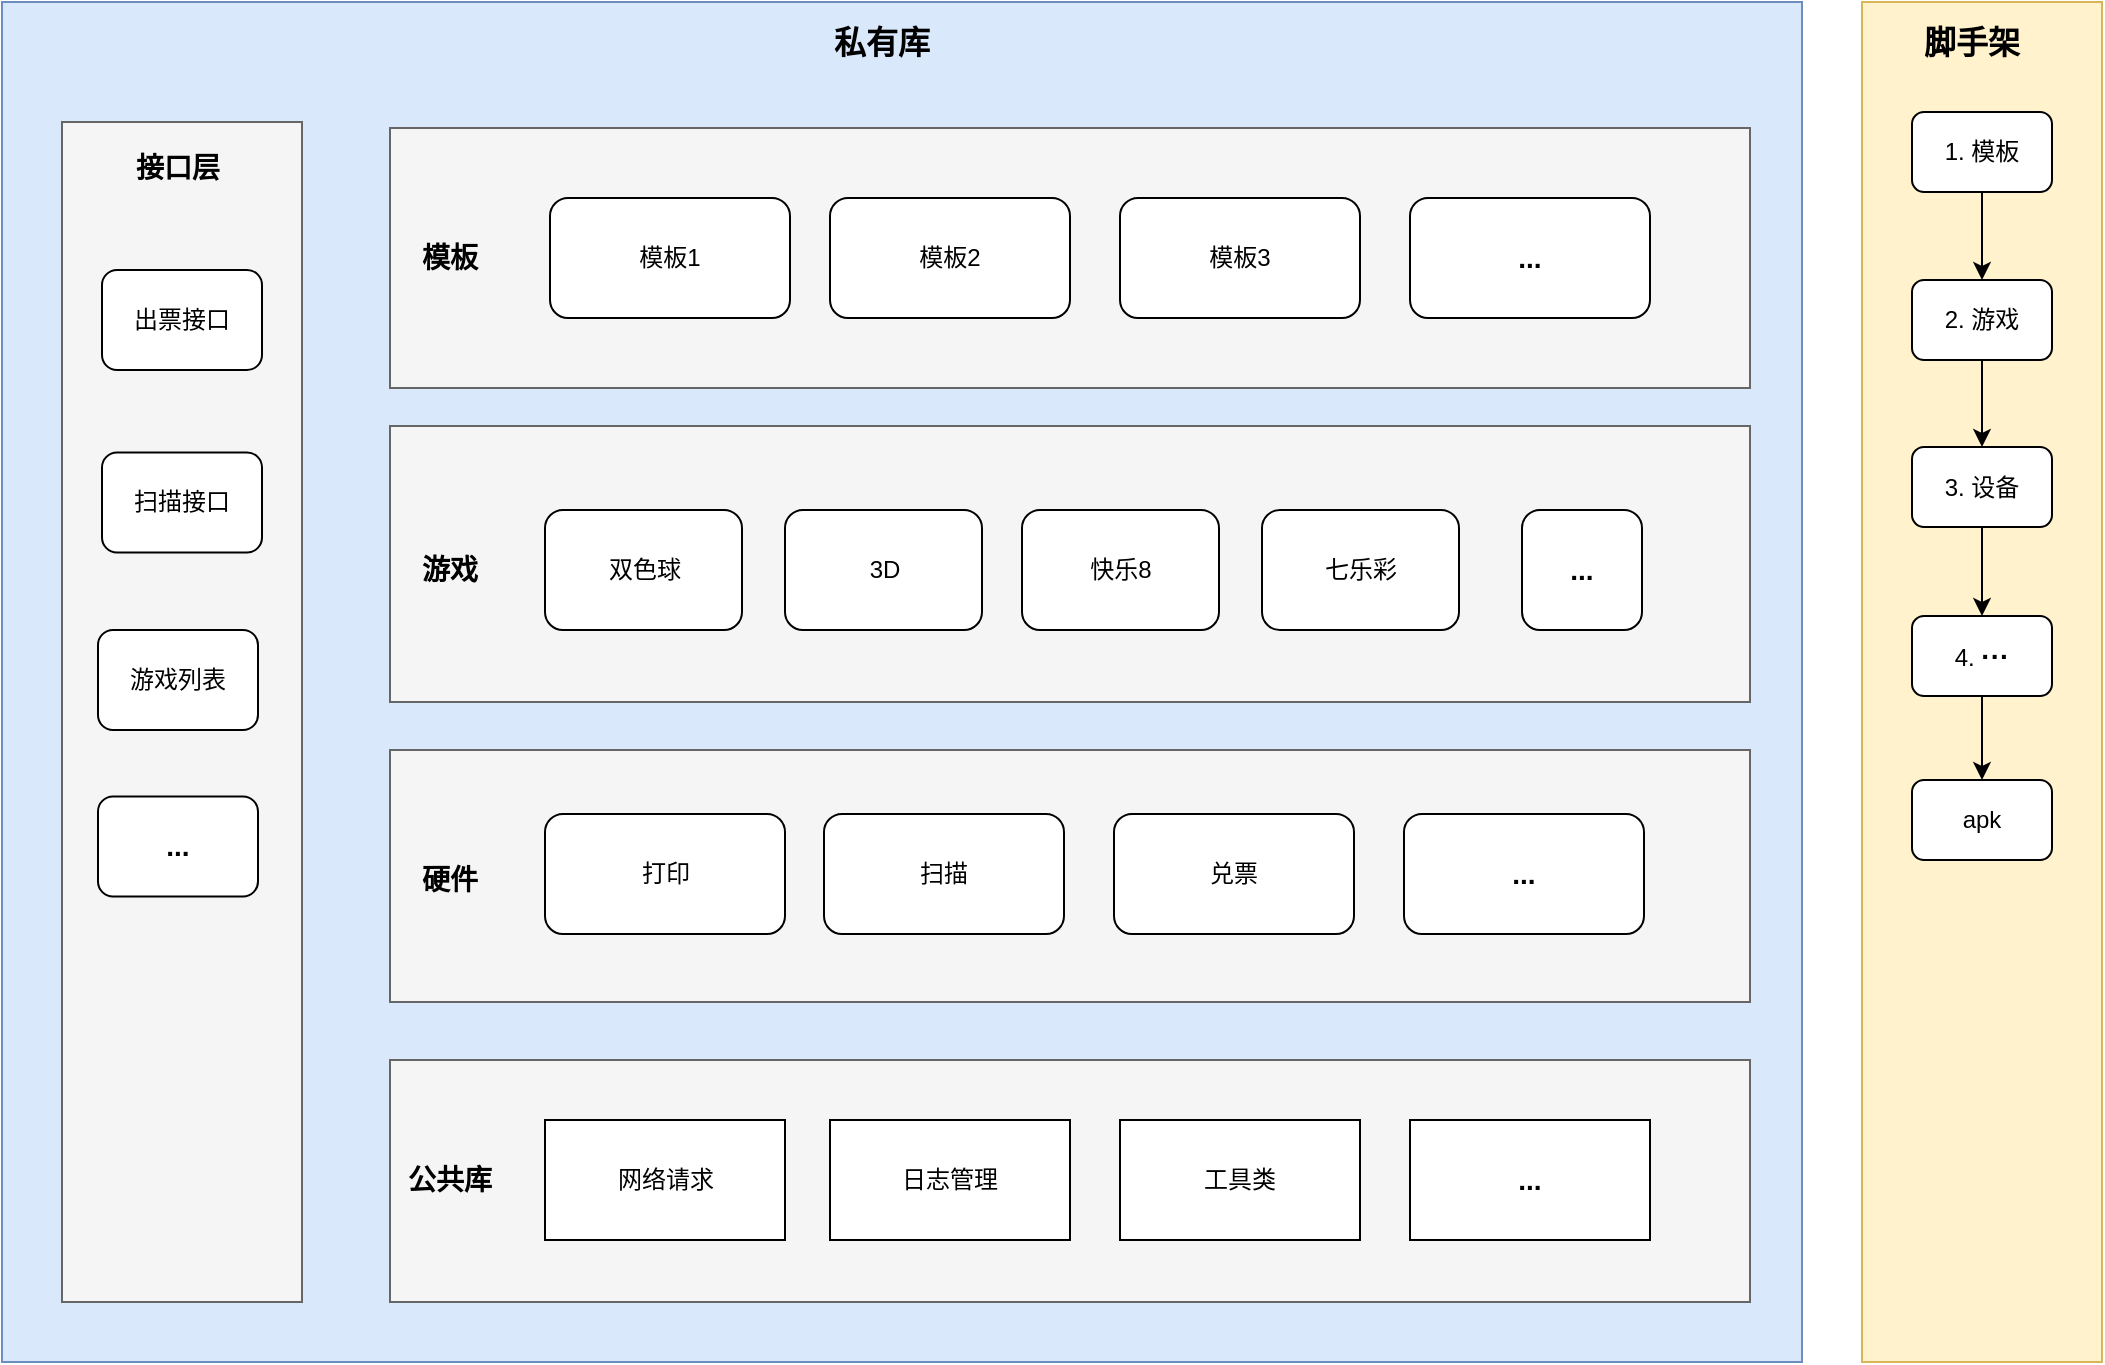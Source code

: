 <mxfile version="20.6.2" type="github" pages="2">
  <diagram id="0ysHFTCivcRCxHC7qrkj" name="Page-1">
    <mxGraphModel dx="946" dy="95" grid="1" gridSize="10" guides="1" tooltips="1" connect="1" arrows="1" fold="1" page="0" pageScale="1" pageWidth="850" pageHeight="1100" math="0" shadow="0">
      <root>
        <mxCell id="0" />
        <mxCell id="1" parent="0" />
        <mxCell id="yrjzM_FVNmFPox8S20JC-28" value="" style="rounded=0;whiteSpace=wrap;html=1;fillColor=#fff2cc;strokeColor=#d6b656;" parent="1" vertex="1">
          <mxGeometry x="990" y="580" width="120" height="680" as="geometry" />
        </mxCell>
        <mxCell id="yrjzM_FVNmFPox8S20JC-29" value="脚手架" style="text;html=1;strokeColor=none;fillColor=none;align=center;verticalAlign=middle;whiteSpace=wrap;rounded=0;fontSize=16;fontStyle=1" parent="1" vertex="1">
          <mxGeometry x="1015" y="585" width="60" height="30" as="geometry" />
        </mxCell>
        <mxCell id="yrjzM_FVNmFPox8S20JC-32" style="edgeStyle=orthogonalEdgeStyle;rounded=0;orthogonalLoop=1;jettySize=auto;html=1;entryX=0.5;entryY=0;entryDx=0;entryDy=0;fontSize=20;" parent="1" source="yrjzM_FVNmFPox8S20JC-33" target="yrjzM_FVNmFPox8S20JC-35" edge="1">
          <mxGeometry relative="1" as="geometry" />
        </mxCell>
        <mxCell id="yrjzM_FVNmFPox8S20JC-33" value="1. 模板" style="rounded=1;whiteSpace=wrap;html=1;glass=0;" parent="1" vertex="1">
          <mxGeometry x="1015" y="635" width="70" height="40" as="geometry" />
        </mxCell>
        <mxCell id="yrjzM_FVNmFPox8S20JC-34" style="edgeStyle=orthogonalEdgeStyle;rounded=0;orthogonalLoop=1;jettySize=auto;html=1;fontSize=20;" parent="1" source="yrjzM_FVNmFPox8S20JC-35" target="yrjzM_FVNmFPox8S20JC-37" edge="1">
          <mxGeometry relative="1" as="geometry" />
        </mxCell>
        <mxCell id="yrjzM_FVNmFPox8S20JC-35" value="2. 游戏" style="rounded=1;whiteSpace=wrap;html=1;" parent="1" vertex="1">
          <mxGeometry x="1015" y="719" width="70" height="40" as="geometry" />
        </mxCell>
        <mxCell id="yrjzM_FVNmFPox8S20JC-36" style="edgeStyle=orthogonalEdgeStyle;rounded=0;orthogonalLoop=1;jettySize=auto;html=1;fontSize=20;" parent="1" source="yrjzM_FVNmFPox8S20JC-37" target="yrjzM_FVNmFPox8S20JC-38" edge="1">
          <mxGeometry relative="1" as="geometry" />
        </mxCell>
        <mxCell id="yrjzM_FVNmFPox8S20JC-37" value="3. 设备" style="rounded=1;whiteSpace=wrap;html=1;" parent="1" vertex="1">
          <mxGeometry x="1015" y="802.5" width="70" height="40" as="geometry" />
        </mxCell>
        <mxCell id="WCe8mi5zK6hJf7eiG7r5-48" style="edgeStyle=orthogonalEdgeStyle;rounded=0;orthogonalLoop=1;jettySize=auto;html=1;fontSize=14;" edge="1" parent="1" source="yrjzM_FVNmFPox8S20JC-38" target="WCe8mi5zK6hJf7eiG7r5-47">
          <mxGeometry relative="1" as="geometry" />
        </mxCell>
        <mxCell id="yrjzM_FVNmFPox8S20JC-38" value="4. &lt;b&gt;&lt;font style=&quot;font-size: 14px;&quot;&gt;···&lt;/font&gt;&lt;/b&gt;" style="rounded=1;whiteSpace=wrap;html=1;" parent="1" vertex="1">
          <mxGeometry x="1015" y="887" width="70" height="40" as="geometry" />
        </mxCell>
        <mxCell id="WCe8mi5zK6hJf7eiG7r5-1" value="" style="rounded=0;whiteSpace=wrap;html=1;fillColor=#dae8fc;strokeColor=#6c8ebf;" vertex="1" parent="1">
          <mxGeometry x="60" y="580" width="900" height="680" as="geometry" />
        </mxCell>
        <mxCell id="WCe8mi5zK6hJf7eiG7r5-6" value="" style="rounded=0;whiteSpace=wrap;html=1;fillColor=#f5f5f5;fontColor=#333333;strokeColor=#666666;" vertex="1" parent="1">
          <mxGeometry x="254" y="1109" width="680" height="121" as="geometry" />
        </mxCell>
        <mxCell id="WCe8mi5zK6hJf7eiG7r5-7" value="公共库" style="text;html=1;strokeColor=none;fillColor=none;align=center;verticalAlign=middle;whiteSpace=wrap;rounded=0;fontStyle=1;fontSize=14;" vertex="1" parent="1">
          <mxGeometry x="254" y="1154" width="60" height="30" as="geometry" />
        </mxCell>
        <mxCell id="WCe8mi5zK6hJf7eiG7r5-8" value="网络请求" style="rounded=0;whiteSpace=wrap;html=1;" vertex="1" parent="1">
          <mxGeometry x="331.5" y="1139" width="120" height="60" as="geometry" />
        </mxCell>
        <mxCell id="WCe8mi5zK6hJf7eiG7r5-9" value="日志管理" style="rounded=0;whiteSpace=wrap;html=1;" vertex="1" parent="1">
          <mxGeometry x="474" y="1139" width="120" height="60" as="geometry" />
        </mxCell>
        <mxCell id="WCe8mi5zK6hJf7eiG7r5-10" value="工具类" style="rounded=0;whiteSpace=wrap;html=1;" vertex="1" parent="1">
          <mxGeometry x="619" y="1139" width="120" height="60" as="geometry" />
        </mxCell>
        <mxCell id="WCe8mi5zK6hJf7eiG7r5-12" value="" style="rounded=0;whiteSpace=wrap;html=1;fillColor=#f5f5f5;fontColor=#333333;strokeColor=#666666;" vertex="1" parent="1">
          <mxGeometry x="254" y="954" width="680" height="126" as="geometry" />
        </mxCell>
        <mxCell id="WCe8mi5zK6hJf7eiG7r5-13" value="硬件" style="text;html=1;strokeColor=none;fillColor=none;align=center;verticalAlign=middle;whiteSpace=wrap;rounded=0;fontStyle=1;fontSize=14;" vertex="1" parent="1">
          <mxGeometry x="254" y="1004.25" width="60" height="30" as="geometry" />
        </mxCell>
        <mxCell id="WCe8mi5zK6hJf7eiG7r5-14" value="打印" style="rounded=1;whiteSpace=wrap;html=1;" vertex="1" parent="1">
          <mxGeometry x="331.5" y="986" width="120" height="60" as="geometry" />
        </mxCell>
        <mxCell id="WCe8mi5zK6hJf7eiG7r5-15" value="扫描" style="rounded=1;whiteSpace=wrap;html=1;" vertex="1" parent="1">
          <mxGeometry x="471" y="986" width="120" height="60" as="geometry" />
        </mxCell>
        <mxCell id="WCe8mi5zK6hJf7eiG7r5-16" value="兑票" style="rounded=1;whiteSpace=wrap;html=1;" vertex="1" parent="1">
          <mxGeometry x="616" y="986" width="120" height="60" as="geometry" />
        </mxCell>
        <mxCell id="WCe8mi5zK6hJf7eiG7r5-22" value="" style="rounded=0;whiteSpace=wrap;html=1;fillColor=#f5f5f5;strokeColor=#666666;fontColor=#333333;" vertex="1" parent="1">
          <mxGeometry x="254" y="643" width="680" height="130" as="geometry" />
        </mxCell>
        <mxCell id="WCe8mi5zK6hJf7eiG7r5-23" value="模板" style="text;html=1;strokeColor=none;fillColor=none;align=center;verticalAlign=middle;whiteSpace=wrap;rounded=0;fontStyle=1;fontSize=14;" vertex="1" parent="1">
          <mxGeometry x="254" y="693" width="60" height="30" as="geometry" />
        </mxCell>
        <mxCell id="WCe8mi5zK6hJf7eiG7r5-24" value="模板1" style="rounded=1;whiteSpace=wrap;html=1;" vertex="1" parent="1">
          <mxGeometry x="334" y="678" width="120" height="60" as="geometry" />
        </mxCell>
        <mxCell id="WCe8mi5zK6hJf7eiG7r5-25" value="模板2" style="rounded=1;whiteSpace=wrap;html=1;" vertex="1" parent="1">
          <mxGeometry x="474" y="678" width="120" height="60" as="geometry" />
        </mxCell>
        <mxCell id="WCe8mi5zK6hJf7eiG7r5-26" value="模板3" style="rounded=1;whiteSpace=wrap;html=1;" vertex="1" parent="1">
          <mxGeometry x="619" y="678" width="120" height="60" as="geometry" />
        </mxCell>
        <mxCell id="WCe8mi5zK6hJf7eiG7r5-28" value="..." style="rounded=1;whiteSpace=wrap;html=1;fontStyle=1;fontSize=14;" vertex="1" parent="1">
          <mxGeometry x="761" y="986" width="120" height="60" as="geometry" />
        </mxCell>
        <mxCell id="WCe8mi5zK6hJf7eiG7r5-29" value="..." style="rounded=0;whiteSpace=wrap;html=1;fontSize=14;fontStyle=1" vertex="1" parent="1">
          <mxGeometry x="764" y="1139" width="120" height="60" as="geometry" />
        </mxCell>
        <mxCell id="WCe8mi5zK6hJf7eiG7r5-30" value="" style="rounded=0;whiteSpace=wrap;html=1;fillColor=#f5f5f5;fontColor=#333333;strokeColor=#666666;" vertex="1" parent="1">
          <mxGeometry x="254" y="792" width="680" height="138" as="geometry" />
        </mxCell>
        <mxCell id="WCe8mi5zK6hJf7eiG7r5-41" value="..." style="rounded=1;whiteSpace=wrap;html=1;fontStyle=1;fontSize=14;" vertex="1" parent="1">
          <mxGeometry x="820" y="834" width="60" height="60" as="geometry" />
        </mxCell>
        <mxCell id="WCe8mi5zK6hJf7eiG7r5-43" value="游戏" style="text;html=1;strokeColor=none;fillColor=none;align=center;verticalAlign=middle;whiteSpace=wrap;rounded=0;fontSize=14;fontStyle=1" vertex="1" parent="1">
          <mxGeometry x="254" y="849" width="60" height="30" as="geometry" />
        </mxCell>
        <mxCell id="WCe8mi5zK6hJf7eiG7r5-44" value="私有库" style="text;html=1;strokeColor=none;fillColor=none;align=center;verticalAlign=middle;whiteSpace=wrap;rounded=0;fontStyle=1;fontSize=16;" vertex="1" parent="1">
          <mxGeometry x="470" y="585" width="60" height="30" as="geometry" />
        </mxCell>
        <mxCell id="WCe8mi5zK6hJf7eiG7r5-45" value="..." style="rounded=1;whiteSpace=wrap;html=1;fontStyle=1;fontSize=14;" vertex="1" parent="1">
          <mxGeometry x="764" y="678" width="120" height="60" as="geometry" />
        </mxCell>
        <mxCell id="WCe8mi5zK6hJf7eiG7r5-47" value="apk" style="rounded=1;whiteSpace=wrap;html=1;" vertex="1" parent="1">
          <mxGeometry x="1015" y="969" width="70" height="40" as="geometry" />
        </mxCell>
        <mxCell id="WCe8mi5zK6hJf7eiG7r5-49" value="" style="rounded=0;whiteSpace=wrap;html=1;fillColor=#f5f5f5;strokeColor=#666666;fontColor=#333333;" vertex="1" parent="1">
          <mxGeometry x="90" y="640" width="120" height="590" as="geometry" />
        </mxCell>
        <mxCell id="WCe8mi5zK6hJf7eiG7r5-50" value="接口层" style="text;html=1;strokeColor=none;fillColor=none;align=center;verticalAlign=middle;whiteSpace=wrap;rounded=0;fontSize=14;fontStyle=1" vertex="1" parent="1">
          <mxGeometry x="118" y="648" width="60" height="30" as="geometry" />
        </mxCell>
        <mxCell id="WCe8mi5zK6hJf7eiG7r5-51" value="出票接口" style="rounded=1;whiteSpace=wrap;html=1;" vertex="1" parent="1">
          <mxGeometry x="110" y="714" width="80" height="50" as="geometry" />
        </mxCell>
        <mxCell id="WCe8mi5zK6hJf7eiG7r5-52" value="扫描接口" style="rounded=1;whiteSpace=wrap;html=1;" vertex="1" parent="1">
          <mxGeometry x="110" y="805.25" width="80" height="50" as="geometry" />
        </mxCell>
        <mxCell id="WCe8mi5zK6hJf7eiG7r5-53" value="游戏列表" style="rounded=1;whiteSpace=wrap;html=1;" vertex="1" parent="1">
          <mxGeometry x="108" y="894" width="80" height="50" as="geometry" />
        </mxCell>
        <mxCell id="WCe8mi5zK6hJf7eiG7r5-54" value="..." style="rounded=1;whiteSpace=wrap;html=1;fontSize=14;fontStyle=1" vertex="1" parent="1">
          <mxGeometry x="108" y="977.25" width="80" height="50" as="geometry" />
        </mxCell>
        <mxCell id="WCe8mi5zK6hJf7eiG7r5-60" value="双色球" style="rounded=1;whiteSpace=wrap;html=1;" vertex="1" parent="1">
          <mxGeometry x="331.5" y="834" width="98.5" height="60" as="geometry" />
        </mxCell>
        <mxCell id="WCe8mi5zK6hJf7eiG7r5-62" value="3D" style="rounded=1;whiteSpace=wrap;html=1;" vertex="1" parent="1">
          <mxGeometry x="451.5" y="834" width="98.5" height="60" as="geometry" />
        </mxCell>
        <mxCell id="WCe8mi5zK6hJf7eiG7r5-63" value="快乐8" style="rounded=1;whiteSpace=wrap;html=1;" vertex="1" parent="1">
          <mxGeometry x="570" y="834" width="98.5" height="60" as="geometry" />
        </mxCell>
        <mxCell id="WCe8mi5zK6hJf7eiG7r5-64" value="七乐彩" style="rounded=1;whiteSpace=wrap;html=1;" vertex="1" parent="1">
          <mxGeometry x="690" y="834" width="98.5" height="60" as="geometry" />
        </mxCell>
      </root>
    </mxGraphModel>
  </diagram>
  <diagram id="xAC7MdtOn1EHKyo5H8ac" name="第 2 页">
    <mxGraphModel dx="946" dy="495" grid="0" gridSize="10" guides="1" tooltips="1" connect="1" arrows="1" fold="1" page="1" pageScale="1" pageWidth="850" pageHeight="1100" math="0" shadow="0">
      <root>
        <mxCell id="0" />
        <mxCell id="1" parent="0" />
        <mxCell id="b_ls-SB_l7uJ3m5emNh7-3" style="edgeStyle=orthogonalEdgeStyle;rounded=0;orthogonalLoop=1;jettySize=auto;html=1;entryX=0.5;entryY=0;entryDx=0;entryDy=0;fontSize=14;" edge="1" parent="1" target="b_ls-SB_l7uJ3m5emNh7-2">
          <mxGeometry relative="1" as="geometry">
            <mxPoint x="195" y="100" as="sourcePoint" />
          </mxGeometry>
        </mxCell>
        <mxCell id="b_ls-SB_l7uJ3m5emNh7-6" value="否" style="edgeStyle=orthogonalEdgeStyle;rounded=0;orthogonalLoop=1;jettySize=auto;html=1;entryX=0;entryY=0.5;entryDx=0;entryDy=0;fontSize=16;spacingTop=2;spacing=13;" edge="1" parent="1" source="b_ls-SB_l7uJ3m5emNh7-2" target="b_ls-SB_l7uJ3m5emNh7-5">
          <mxGeometry relative="1" as="geometry" />
        </mxCell>
        <mxCell id="b_ls-SB_l7uJ3m5emNh7-10" value="" style="edgeStyle=orthogonalEdgeStyle;rounded=0;orthogonalLoop=1;jettySize=auto;html=1;fontSize=16;" edge="1" parent="1" source="b_ls-SB_l7uJ3m5emNh7-2" target="b_ls-SB_l7uJ3m5emNh7-9">
          <mxGeometry relative="1" as="geometry" />
        </mxCell>
        <mxCell id="b_ls-SB_l7uJ3m5emNh7-18" value="是" style="edgeLabel;html=1;align=center;verticalAlign=middle;resizable=0;points=[];fontSize=16;" vertex="1" connectable="0" parent="b_ls-SB_l7uJ3m5emNh7-10">
          <mxGeometry x="-0.025" y="1" relative="1" as="geometry">
            <mxPoint as="offset" />
          </mxGeometry>
        </mxCell>
        <mxCell id="b_ls-SB_l7uJ3m5emNh7-2" value="是否存在可用模板" style="rhombus;whiteSpace=wrap;html=1;fontSize=14;rounded=0;shadow=0;glass=0;sketch=0;spacingTop=3;spacing=10;fillColor=#dae8fc;strokeColor=#6c8ebf;" vertex="1" parent="1">
          <mxGeometry x="130" y="150" width="130" height="130" as="geometry" />
        </mxCell>
        <mxCell id="b_ls-SB_l7uJ3m5emNh7-23" style="edgeStyle=orthogonalEdgeStyle;rounded=0;orthogonalLoop=1;jettySize=auto;html=1;fontSize=16;" edge="1" parent="1" source="b_ls-SB_l7uJ3m5emNh7-5">
          <mxGeometry relative="1" as="geometry">
            <mxPoint x="210" y="320" as="targetPoint" />
            <Array as="points">
              <mxPoint x="500" y="320" />
            </Array>
          </mxGeometry>
        </mxCell>
        <mxCell id="b_ls-SB_l7uJ3m5emNh7-5" value="开发模板" style="rounded=0;whiteSpace=wrap;html=1;shadow=0;glass=0;sketch=0;fontSize=14;fillColor=#fff2cc;strokeColor=#d6b656;" vertex="1" parent="1">
          <mxGeometry x="440" y="185" width="120" height="60" as="geometry" />
        </mxCell>
        <mxCell id="b_ls-SB_l7uJ3m5emNh7-12" value="否" style="edgeStyle=orthogonalEdgeStyle;rounded=0;orthogonalLoop=1;jettySize=auto;html=1;fontSize=16;entryX=0;entryY=0.5;entryDx=0;entryDy=0;" edge="1" parent="1" source="b_ls-SB_l7uJ3m5emNh7-9" target="b_ls-SB_l7uJ3m5emNh7-13">
          <mxGeometry relative="1" as="geometry">
            <mxPoint x="345" y="425" as="targetPoint" />
          </mxGeometry>
        </mxCell>
        <mxCell id="b_ls-SB_l7uJ3m5emNh7-15" value="" style="edgeStyle=orthogonalEdgeStyle;rounded=0;orthogonalLoop=1;jettySize=auto;html=1;fontSize=16;" edge="1" parent="1" source="b_ls-SB_l7uJ3m5emNh7-9" target="b_ls-SB_l7uJ3m5emNh7-14">
          <mxGeometry relative="1" as="geometry" />
        </mxCell>
        <mxCell id="b_ls-SB_l7uJ3m5emNh7-17" value="是" style="edgeLabel;html=1;align=center;verticalAlign=middle;resizable=0;points=[];fontSize=16;" vertex="1" connectable="0" parent="b_ls-SB_l7uJ3m5emNh7-15">
          <mxGeometry x="-0.05" y="1" relative="1" as="geometry">
            <mxPoint as="offset" />
          </mxGeometry>
        </mxCell>
        <mxCell id="b_ls-SB_l7uJ3m5emNh7-9" value="是否有可用游戏" style="rhombus;whiteSpace=wrap;html=1;fontSize=14;rounded=0;shadow=0;glass=0;sketch=0;spacingTop=2;spacing=10;fillColor=#dae8fc;strokeColor=#6c8ebf;" vertex="1" parent="1">
          <mxGeometry x="130" y="360" width="130" height="130" as="geometry" />
        </mxCell>
        <mxCell id="b_ls-SB_l7uJ3m5emNh7-13" value="开发游戏" style="rounded=0;whiteSpace=wrap;html=1;shadow=0;glass=0;sketch=0;fontSize=16;fillColor=#fff2cc;strokeColor=#d6b656;" vertex="1" parent="1">
          <mxGeometry x="440" y="395" width="120" height="60" as="geometry" />
        </mxCell>
        <mxCell id="b_ls-SB_l7uJ3m5emNh7-20" value="" style="edgeStyle=orthogonalEdgeStyle;rounded=0;orthogonalLoop=1;jettySize=auto;html=1;fontSize=16;entryX=0;entryY=0.5;entryDx=0;entryDy=0;" edge="1" parent="1" source="b_ls-SB_l7uJ3m5emNh7-14" target="b_ls-SB_l7uJ3m5emNh7-21">
          <mxGeometry relative="1" as="geometry">
            <mxPoint x="345" y="635" as="targetPoint" />
          </mxGeometry>
        </mxCell>
        <mxCell id="b_ls-SB_l7uJ3m5emNh7-22" value="否" style="edgeLabel;html=1;align=center;verticalAlign=middle;resizable=0;points=[];fontSize=16;" vertex="1" connectable="0" parent="b_ls-SB_l7uJ3m5emNh7-20">
          <mxGeometry x="-0.078" relative="1" as="geometry">
            <mxPoint as="offset" />
          </mxGeometry>
        </mxCell>
        <mxCell id="b_ls-SB_l7uJ3m5emNh7-27" value="" style="edgeStyle=orthogonalEdgeStyle;rounded=0;orthogonalLoop=1;jettySize=auto;html=1;fontSize=16;" edge="1" parent="1" source="b_ls-SB_l7uJ3m5emNh7-14" target="b_ls-SB_l7uJ3m5emNh7-26">
          <mxGeometry relative="1" as="geometry" />
        </mxCell>
        <mxCell id="b_ls-SB_l7uJ3m5emNh7-28" value="是" style="edgeLabel;html=1;align=center;verticalAlign=middle;resizable=0;points=[];fontSize=16;" vertex="1" connectable="0" parent="b_ls-SB_l7uJ3m5emNh7-27">
          <mxGeometry x="-0.025" relative="1" as="geometry">
            <mxPoint as="offset" />
          </mxGeometry>
        </mxCell>
        <mxCell id="b_ls-SB_l7uJ3m5emNh7-14" value="游戏界面是否适配" style="rhombus;whiteSpace=wrap;html=1;fontSize=14;rounded=0;shadow=0;glass=0;sketch=0;spacingTop=2;spacing=21;fillColor=#dae8fc;strokeColor=#6c8ebf;" vertex="1" parent="1">
          <mxGeometry x="130" y="570" width="130" height="130" as="geometry" />
        </mxCell>
        <mxCell id="b_ls-SB_l7uJ3m5emNh7-21" value="适配新界面" style="rounded=0;whiteSpace=wrap;html=1;shadow=0;glass=0;sketch=0;fontSize=16;fillColor=#fff2cc;strokeColor=#d6b656;" vertex="1" parent="1">
          <mxGeometry x="440" y="605" width="120" height="60" as="geometry" />
        </mxCell>
        <mxCell id="b_ls-SB_l7uJ3m5emNh7-24" style="edgeStyle=orthogonalEdgeStyle;rounded=0;orthogonalLoop=1;jettySize=auto;html=1;fontSize=16;" edge="1" parent="1">
          <mxGeometry relative="1" as="geometry">
            <mxPoint x="500" y="455" as="sourcePoint" />
            <mxPoint x="210" y="530" as="targetPoint" />
            <Array as="points">
              <mxPoint x="500" y="530" />
            </Array>
          </mxGeometry>
        </mxCell>
        <mxCell id="b_ls-SB_l7uJ3m5emNh7-25" style="edgeStyle=orthogonalEdgeStyle;rounded=0;orthogonalLoop=1;jettySize=auto;html=1;fontSize=16;" edge="1" parent="1">
          <mxGeometry relative="1" as="geometry">
            <mxPoint x="500" y="665" as="sourcePoint" />
            <mxPoint x="210" y="740" as="targetPoint" />
            <Array as="points">
              <mxPoint x="500" y="740" />
            </Array>
          </mxGeometry>
        </mxCell>
        <mxCell id="b_ls-SB_l7uJ3m5emNh7-35" style="edgeStyle=orthogonalEdgeStyle;rounded=0;orthogonalLoop=1;jettySize=auto;html=1;entryX=0;entryY=0.5;entryDx=0;entryDy=0;fontSize=16;" edge="1" parent="1" source="b_ls-SB_l7uJ3m5emNh7-26" target="b_ls-SB_l7uJ3m5emNh7-31">
          <mxGeometry relative="1" as="geometry" />
        </mxCell>
        <mxCell id="b_ls-SB_l7uJ3m5emNh7-36" style="edgeStyle=orthogonalEdgeStyle;rounded=0;orthogonalLoop=1;jettySize=auto;html=1;fontSize=16;" edge="1" parent="1" source="b_ls-SB_l7uJ3m5emNh7-26">
          <mxGeometry relative="1" as="geometry">
            <mxPoint x="195" y="1020" as="targetPoint" />
          </mxGeometry>
        </mxCell>
        <mxCell id="b_ls-SB_l7uJ3m5emNh7-37" value="是" style="edgeLabel;html=1;align=center;verticalAlign=middle;resizable=0;points=[];fontSize=16;" vertex="1" connectable="0" parent="b_ls-SB_l7uJ3m5emNh7-36">
          <mxGeometry x="-0.182" y="1" relative="1" as="geometry">
            <mxPoint as="offset" />
          </mxGeometry>
        </mxCell>
        <mxCell id="b_ls-SB_l7uJ3m5emNh7-26" value="是否有硬件适配包" style="rhombus;whiteSpace=wrap;html=1;fontSize=14;rounded=0;shadow=0;glass=0;sketch=0;spacingTop=2;spacing=20;fillColor=#dae8fc;strokeColor=#6c8ebf;" vertex="1" parent="1">
          <mxGeometry x="130" y="780" width="130" height="130" as="geometry" />
        </mxCell>
        <mxCell id="b_ls-SB_l7uJ3m5emNh7-31" value="开发适配库" style="rounded=0;whiteSpace=wrap;html=1;shadow=0;glass=0;sketch=0;fontSize=16;fillColor=#fff2cc;strokeColor=#d6b656;" vertex="1" parent="1">
          <mxGeometry x="440" y="815" width="120" height="60" as="geometry" />
        </mxCell>
        <mxCell id="b_ls-SB_l7uJ3m5emNh7-32" style="edgeStyle=orthogonalEdgeStyle;rounded=0;orthogonalLoop=1;jettySize=auto;html=1;fontSize=16;" edge="1" parent="1">
          <mxGeometry relative="1" as="geometry">
            <mxPoint x="500" y="880" as="sourcePoint" />
            <mxPoint x="210" y="955" as="targetPoint" />
            <Array as="points">
              <mxPoint x="500" y="955" />
            </Array>
          </mxGeometry>
        </mxCell>
        <mxCell id="b_ls-SB_l7uJ3m5emNh7-38" value="构建" style="rounded=1;whiteSpace=wrap;html=1;shadow=0;glass=0;sketch=0;fontSize=16;fillColor=#d5e8d4;strokeColor=#82b366;strokeWidth=3;" vertex="1" parent="1">
          <mxGeometry x="135" y="1020" width="120" height="60" as="geometry" />
        </mxCell>
        <mxCell id="b_ls-SB_l7uJ3m5emNh7-39" value="开始" style="ellipse;whiteSpace=wrap;html=1;aspect=fixed;rounded=1;shadow=0;glass=0;sketch=0;fontSize=16;fillColor=#f5f5f5;fontColor=#333333;strokeColor=#666666;strokeWidth=3;" vertex="1" parent="1">
          <mxGeometry x="155" y="18" width="80" height="80" as="geometry" />
        </mxCell>
        <mxCell id="b_ls-SB_l7uJ3m5emNh7-40" value="上传至私有库" style="text;html=1;align=center;verticalAlign=middle;resizable=0;points=[];autosize=1;strokeColor=none;fillColor=none;fontSize=14;" vertex="1" parent="1">
          <mxGeometry x="305" y="298" width="110" height="30" as="geometry" />
        </mxCell>
        <mxCell id="b_ls-SB_l7uJ3m5emNh7-41" value="上传至私有库" style="text;html=1;align=center;verticalAlign=middle;resizable=0;points=[];autosize=1;strokeColor=none;fillColor=none;fontSize=14;" vertex="1" parent="1">
          <mxGeometry x="315" y="508" width="110" height="30" as="geometry" />
        </mxCell>
        <mxCell id="b_ls-SB_l7uJ3m5emNh7-42" value="上传至私有库" style="text;html=1;align=center;verticalAlign=middle;resizable=0;points=[];autosize=1;strokeColor=none;fillColor=none;fontSize=14;" vertex="1" parent="1">
          <mxGeometry x="315" y="716" width="110" height="30" as="geometry" />
        </mxCell>
        <mxCell id="b_ls-SB_l7uJ3m5emNh7-43" value="上传至私有库" style="text;html=1;align=center;verticalAlign=middle;resizable=0;points=[];autosize=1;strokeColor=none;fillColor=none;fontSize=14;" vertex="1" parent="1">
          <mxGeometry x="315" y="930" width="110" height="30" as="geometry" />
        </mxCell>
      </root>
    </mxGraphModel>
  </diagram>
</mxfile>
